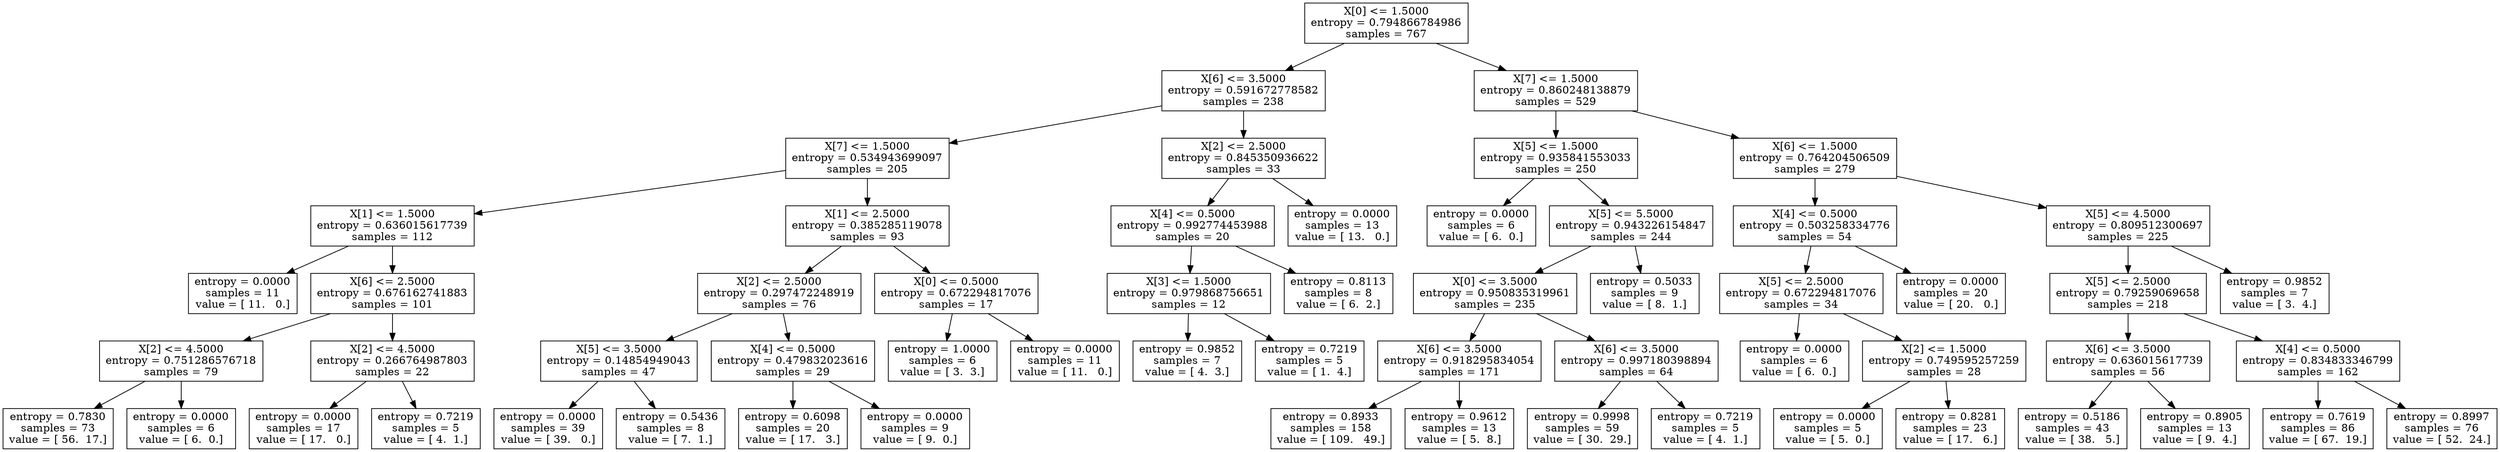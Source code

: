 digraph Tree {
0 [label="X[0] <= 1.5000\nentropy = 0.794866784986\nsamples = 767", shape="box"] ;
1 [label="X[6] <= 3.5000\nentropy = 0.591672778582\nsamples = 238", shape="box"] ;
0 -> 1 ;
2 [label="X[7] <= 1.5000\nentropy = 0.534943699097\nsamples = 205", shape="box"] ;
1 -> 2 ;
3 [label="X[1] <= 1.5000\nentropy = 0.636015617739\nsamples = 112", shape="box"] ;
2 -> 3 ;
4 [label="entropy = 0.0000\nsamples = 11\nvalue = [ 11.   0.]", shape="box"] ;
3 -> 4 ;
5 [label="X[6] <= 2.5000\nentropy = 0.676162741883\nsamples = 101", shape="box"] ;
3 -> 5 ;
6 [label="X[2] <= 4.5000\nentropy = 0.751286576718\nsamples = 79", shape="box"] ;
5 -> 6 ;
7 [label="entropy = 0.7830\nsamples = 73\nvalue = [ 56.  17.]", shape="box"] ;
6 -> 7 ;
8 [label="entropy = 0.0000\nsamples = 6\nvalue = [ 6.  0.]", shape="box"] ;
6 -> 8 ;
9 [label="X[2] <= 4.5000\nentropy = 0.266764987803\nsamples = 22", shape="box"] ;
5 -> 9 ;
10 [label="entropy = 0.0000\nsamples = 17\nvalue = [ 17.   0.]", shape="box"] ;
9 -> 10 ;
11 [label="entropy = 0.7219\nsamples = 5\nvalue = [ 4.  1.]", shape="box"] ;
9 -> 11 ;
12 [label="X[1] <= 2.5000\nentropy = 0.385285119078\nsamples = 93", shape="box"] ;
2 -> 12 ;
13 [label="X[2] <= 2.5000\nentropy = 0.297472248919\nsamples = 76", shape="box"] ;
12 -> 13 ;
14 [label="X[5] <= 3.5000\nentropy = 0.14854949043\nsamples = 47", shape="box"] ;
13 -> 14 ;
15 [label="entropy = 0.0000\nsamples = 39\nvalue = [ 39.   0.]", shape="box"] ;
14 -> 15 ;
16 [label="entropy = 0.5436\nsamples = 8\nvalue = [ 7.  1.]", shape="box"] ;
14 -> 16 ;
17 [label="X[4] <= 0.5000\nentropy = 0.479832023616\nsamples = 29", shape="box"] ;
13 -> 17 ;
18 [label="entropy = 0.6098\nsamples = 20\nvalue = [ 17.   3.]", shape="box"] ;
17 -> 18 ;
19 [label="entropy = 0.0000\nsamples = 9\nvalue = [ 9.  0.]", shape="box"] ;
17 -> 19 ;
20 [label="X[0] <= 0.5000\nentropy = 0.672294817076\nsamples = 17", shape="box"] ;
12 -> 20 ;
21 [label="entropy = 1.0000\nsamples = 6\nvalue = [ 3.  3.]", shape="box"] ;
20 -> 21 ;
22 [label="entropy = 0.0000\nsamples = 11\nvalue = [ 11.   0.]", shape="box"] ;
20 -> 22 ;
23 [label="X[2] <= 2.5000\nentropy = 0.845350936622\nsamples = 33", shape="box"] ;
1 -> 23 ;
24 [label="X[4] <= 0.5000\nentropy = 0.992774453988\nsamples = 20", shape="box"] ;
23 -> 24 ;
25 [label="X[3] <= 1.5000\nentropy = 0.979868756651\nsamples = 12", shape="box"] ;
24 -> 25 ;
26 [label="entropy = 0.9852\nsamples = 7\nvalue = [ 4.  3.]", shape="box"] ;
25 -> 26 ;
27 [label="entropy = 0.7219\nsamples = 5\nvalue = [ 1.  4.]", shape="box"] ;
25 -> 27 ;
28 [label="entropy = 0.8113\nsamples = 8\nvalue = [ 6.  2.]", shape="box"] ;
24 -> 28 ;
29 [label="entropy = 0.0000\nsamples = 13\nvalue = [ 13.   0.]", shape="box"] ;
23 -> 29 ;
30 [label="X[7] <= 1.5000\nentropy = 0.860248138879\nsamples = 529", shape="box"] ;
0 -> 30 ;
31 [label="X[5] <= 1.5000\nentropy = 0.935841553033\nsamples = 250", shape="box"] ;
30 -> 31 ;
32 [label="entropy = 0.0000\nsamples = 6\nvalue = [ 6.  0.]", shape="box"] ;
31 -> 32 ;
33 [label="X[5] <= 5.5000\nentropy = 0.943226154847\nsamples = 244", shape="box"] ;
31 -> 33 ;
34 [label="X[0] <= 3.5000\nentropy = 0.950835319961\nsamples = 235", shape="box"] ;
33 -> 34 ;
35 [label="X[6] <= 3.5000\nentropy = 0.918295834054\nsamples = 171", shape="box"] ;
34 -> 35 ;
36 [label="entropy = 0.8933\nsamples = 158\nvalue = [ 109.   49.]", shape="box"] ;
35 -> 36 ;
37 [label="entropy = 0.9612\nsamples = 13\nvalue = [ 5.  8.]", shape="box"] ;
35 -> 37 ;
38 [label="X[6] <= 3.5000\nentropy = 0.997180398894\nsamples = 64", shape="box"] ;
34 -> 38 ;
39 [label="entropy = 0.9998\nsamples = 59\nvalue = [ 30.  29.]", shape="box"] ;
38 -> 39 ;
40 [label="entropy = 0.7219\nsamples = 5\nvalue = [ 4.  1.]", shape="box"] ;
38 -> 40 ;
41 [label="entropy = 0.5033\nsamples = 9\nvalue = [ 8.  1.]", shape="box"] ;
33 -> 41 ;
42 [label="X[6] <= 1.5000\nentropy = 0.764204506509\nsamples = 279", shape="box"] ;
30 -> 42 ;
43 [label="X[4] <= 0.5000\nentropy = 0.503258334776\nsamples = 54", shape="box"] ;
42 -> 43 ;
44 [label="X[5] <= 2.5000\nentropy = 0.672294817076\nsamples = 34", shape="box"] ;
43 -> 44 ;
45 [label="entropy = 0.0000\nsamples = 6\nvalue = [ 6.  0.]", shape="box"] ;
44 -> 45 ;
46 [label="X[2] <= 1.5000\nentropy = 0.749595257259\nsamples = 28", shape="box"] ;
44 -> 46 ;
47 [label="entropy = 0.0000\nsamples = 5\nvalue = [ 5.  0.]", shape="box"] ;
46 -> 47 ;
48 [label="entropy = 0.8281\nsamples = 23\nvalue = [ 17.   6.]", shape="box"] ;
46 -> 48 ;
49 [label="entropy = 0.0000\nsamples = 20\nvalue = [ 20.   0.]", shape="box"] ;
43 -> 49 ;
50 [label="X[5] <= 4.5000\nentropy = 0.809512300697\nsamples = 225", shape="box"] ;
42 -> 50 ;
51 [label="X[5] <= 2.5000\nentropy = 0.79259069658\nsamples = 218", shape="box"] ;
50 -> 51 ;
52 [label="X[6] <= 3.5000\nentropy = 0.636015617739\nsamples = 56", shape="box"] ;
51 -> 52 ;
53 [label="entropy = 0.5186\nsamples = 43\nvalue = [ 38.   5.]", shape="box"] ;
52 -> 53 ;
54 [label="entropy = 0.8905\nsamples = 13\nvalue = [ 9.  4.]", shape="box"] ;
52 -> 54 ;
55 [label="X[4] <= 0.5000\nentropy = 0.834833346799\nsamples = 162", shape="box"] ;
51 -> 55 ;
56 [label="entropy = 0.7619\nsamples = 86\nvalue = [ 67.  19.]", shape="box"] ;
55 -> 56 ;
57 [label="entropy = 0.8997\nsamples = 76\nvalue = [ 52.  24.]", shape="box"] ;
55 -> 57 ;
58 [label="entropy = 0.9852\nsamples = 7\nvalue = [ 3.  4.]", shape="box"] ;
50 -> 58 ;
}